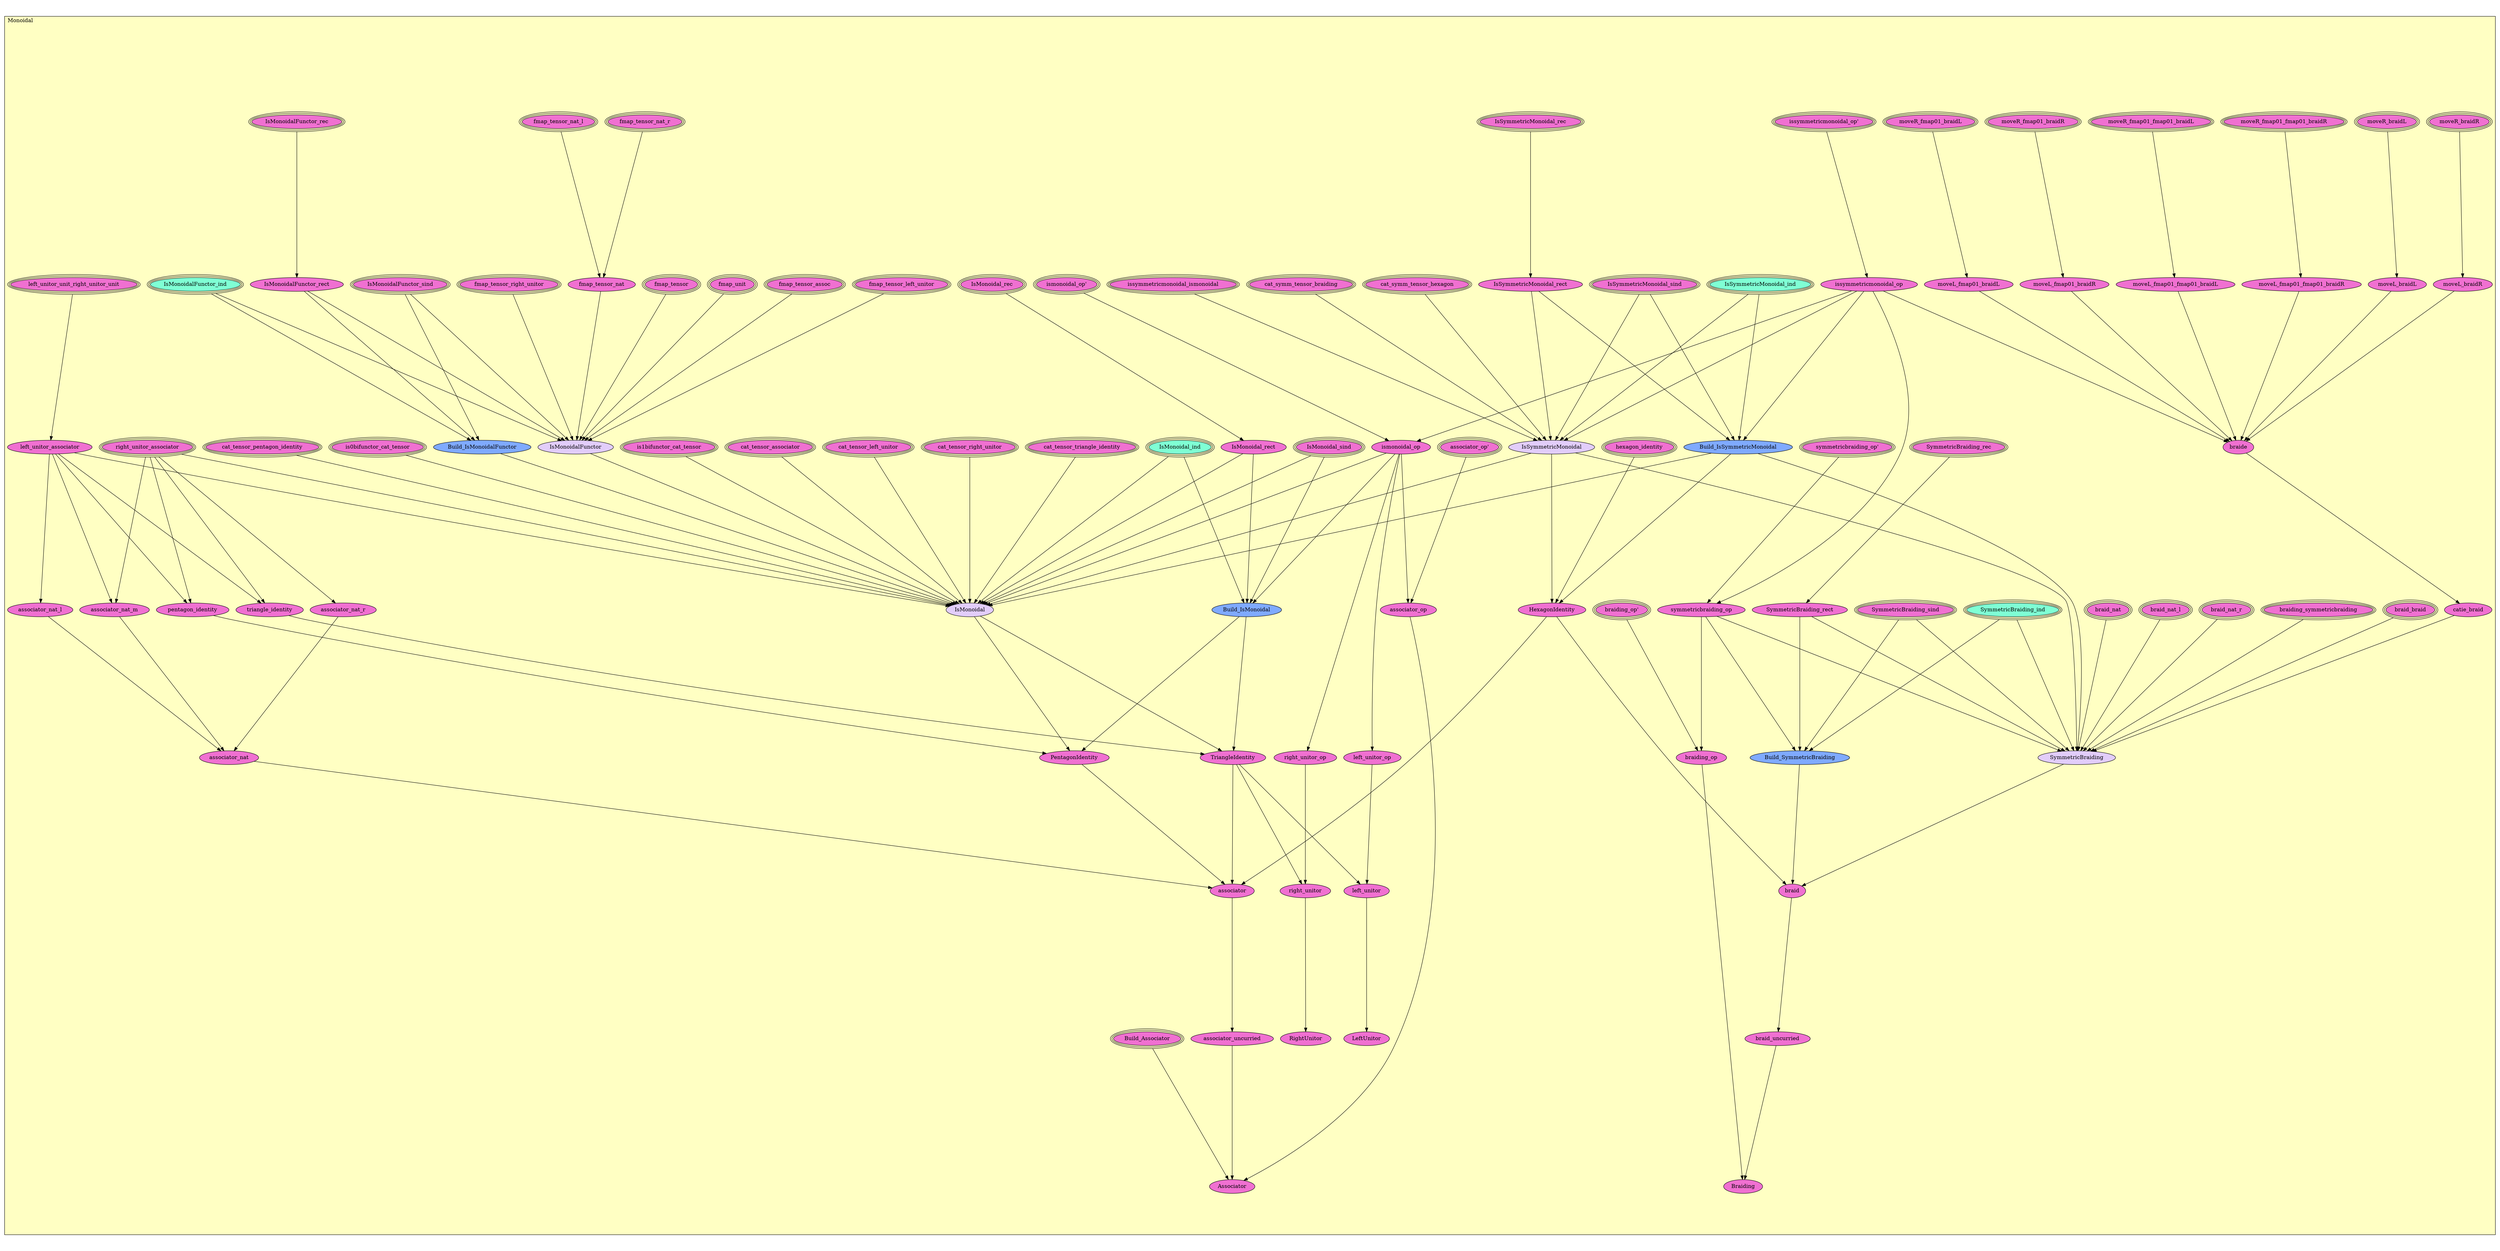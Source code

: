 digraph HoTT_WildCat_Monoidal {
  graph [ratio=0.5]
  node [style=filled]
Monoidal_fmap_tensor_nat_r [label="fmap_tensor_nat_r", URL=<Monoidal.html#fmap_tensor_nat_r>, peripheries=3, fillcolor="#F070D1"] ;
Monoidal_fmap_tensor_nat_l [label="fmap_tensor_nat_l", URL=<Monoidal.html#fmap_tensor_nat_l>, peripheries=3, fillcolor="#F070D1"] ;
Monoidal_fmap_tensor_nat [label="fmap_tensor_nat", URL=<Monoidal.html#fmap_tensor_nat>, fillcolor="#F070D1"] ;
Monoidal_fmap_tensor_right_unitor [label="fmap_tensor_right_unitor", URL=<Monoidal.html#fmap_tensor_right_unitor>, peripheries=3, fillcolor="#F070D1"] ;
Monoidal_fmap_tensor_left_unitor [label="fmap_tensor_left_unitor", URL=<Monoidal.html#fmap_tensor_left_unitor>, peripheries=3, fillcolor="#F070D1"] ;
Monoidal_fmap_tensor_assoc [label="fmap_tensor_assoc", URL=<Monoidal.html#fmap_tensor_assoc>, peripheries=3, fillcolor="#F070D1"] ;
Monoidal_fmap_unit [label="fmap_unit", URL=<Monoidal.html#fmap_unit>, peripheries=3, fillcolor="#F070D1"] ;
Monoidal_fmap_tensor [label="fmap_tensor", URL=<Monoidal.html#fmap_tensor>, peripheries=3, fillcolor="#F070D1"] ;
Monoidal_IsMonoidalFunctor_sind [label="IsMonoidalFunctor_sind", URL=<Monoidal.html#IsMonoidalFunctor_sind>, peripheries=3, fillcolor="#F070D1"] ;
Monoidal_IsMonoidalFunctor_rec [label="IsMonoidalFunctor_rec", URL=<Monoidal.html#IsMonoidalFunctor_rec>, peripheries=3, fillcolor="#F070D1"] ;
Monoidal_IsMonoidalFunctor_ind [label="IsMonoidalFunctor_ind", URL=<Monoidal.html#IsMonoidalFunctor_ind>, peripheries=3, fillcolor="#7FFFD4"] ;
Monoidal_IsMonoidalFunctor_rect [label="IsMonoidalFunctor_rect", URL=<Monoidal.html#IsMonoidalFunctor_rect>, fillcolor="#F070D1"] ;
Monoidal_Build_IsMonoidalFunctor [label="Build_IsMonoidalFunctor", URL=<Monoidal.html#Build_IsMonoidalFunctor>, fillcolor="#7FAAFF"] ;
Monoidal_IsMonoidalFunctor [label="IsMonoidalFunctor", URL=<Monoidal.html#IsMonoidalFunctor>, fillcolor="#E2CDFA"] ;
Monoidal_left_unitor_unit_right_unitor_unit [label="left_unitor_unit_right_unitor_unit", URL=<Monoidal.html#left_unitor_unit_right_unitor_unit>, peripheries=3, fillcolor="#F070D1"] ;
Monoidal_right_unitor_associator [label="right_unitor_associator", URL=<Monoidal.html#right_unitor_associator>, peripheries=3, fillcolor="#F070D1"] ;
Monoidal_left_unitor_associator [label="left_unitor_associator", URL=<Monoidal.html#left_unitor_associator>, fillcolor="#F070D1"] ;
Monoidal_issymmetricmonoidal_op_ [label="issymmetricmonoidal_op'", URL=<Monoidal.html#issymmetricmonoidal_op'>, peripheries=3, fillcolor="#F070D1"] ;
Monoidal_issymmetricmonoidal_op [label="issymmetricmonoidal_op", URL=<Monoidal.html#issymmetricmonoidal_op>, fillcolor="#F070D1"] ;
Monoidal_ismonoidal_op_ [label="ismonoidal_op'", URL=<Monoidal.html#ismonoidal_op'>, peripheries=3, fillcolor="#F070D1"] ;
Monoidal_ismonoidal_op [label="ismonoidal_op", URL=<Monoidal.html#ismonoidal_op>, fillcolor="#F070D1"] ;
Monoidal_symmetricbraiding_op_ [label="symmetricbraiding_op'", URL=<Monoidal.html#symmetricbraiding_op'>, peripheries=3, fillcolor="#F070D1"] ;
Monoidal_symmetricbraiding_op [label="symmetricbraiding_op", URL=<Monoidal.html#symmetricbraiding_op>, fillcolor="#F070D1"] ;
Monoidal_braid_nat_r [label="braid_nat_r", URL=<Monoidal.html#braid_nat_r>, peripheries=3, fillcolor="#F070D1"] ;
Monoidal_braid_nat_l [label="braid_nat_l", URL=<Monoidal.html#braid_nat_l>, peripheries=3, fillcolor="#F070D1"] ;
Monoidal_braid_nat [label="braid_nat", URL=<Monoidal.html#braid_nat>, peripheries=3, fillcolor="#F070D1"] ;
Monoidal_moveR_fmap01_fmap01_braidR [label="moveR_fmap01_fmap01_braidR", URL=<Monoidal.html#moveR_fmap01_fmap01_braidR>, peripheries=3, fillcolor="#F070D1"] ;
Monoidal_moveR_fmap01_fmap01_braidL [label="moveR_fmap01_fmap01_braidL", URL=<Monoidal.html#moveR_fmap01_fmap01_braidL>, peripheries=3, fillcolor="#F070D1"] ;
Monoidal_moveL_fmap01_fmap01_braidR [label="moveL_fmap01_fmap01_braidR", URL=<Monoidal.html#moveL_fmap01_fmap01_braidR>, fillcolor="#F070D1"] ;
Monoidal_moveL_fmap01_fmap01_braidL [label="moveL_fmap01_fmap01_braidL", URL=<Monoidal.html#moveL_fmap01_fmap01_braidL>, fillcolor="#F070D1"] ;
Monoidal_moveR_fmap01_braidR [label="moveR_fmap01_braidR", URL=<Monoidal.html#moveR_fmap01_braidR>, peripheries=3, fillcolor="#F070D1"] ;
Monoidal_moveR_fmap01_braidL [label="moveR_fmap01_braidL", URL=<Monoidal.html#moveR_fmap01_braidL>, peripheries=3, fillcolor="#F070D1"] ;
Monoidal_moveL_fmap01_braidR [label="moveL_fmap01_braidR", URL=<Monoidal.html#moveL_fmap01_braidR>, fillcolor="#F070D1"] ;
Monoidal_moveL_fmap01_braidL [label="moveL_fmap01_braidL", URL=<Monoidal.html#moveL_fmap01_braidL>, fillcolor="#F070D1"] ;
Monoidal_moveR_braidR [label="moveR_braidR", URL=<Monoidal.html#moveR_braidR>, peripheries=3, fillcolor="#F070D1"] ;
Monoidal_moveR_braidL [label="moveR_braidL", URL=<Monoidal.html#moveR_braidL>, peripheries=3, fillcolor="#F070D1"] ;
Monoidal_moveL_braidR [label="moveL_braidR", URL=<Monoidal.html#moveL_braidR>, fillcolor="#F070D1"] ;
Monoidal_moveL_braidL [label="moveL_braidL", URL=<Monoidal.html#moveL_braidL>, fillcolor="#F070D1"] ;
Monoidal_braide [label="braide", URL=<Monoidal.html#braide>, fillcolor="#F070D1"] ;
Monoidal_catie_braid [label="catie_braid", URL=<Monoidal.html#catie_braid>, fillcolor="#F070D1"] ;
Monoidal_braiding_op_ [label="braiding_op'", URL=<Monoidal.html#braiding_op'>, peripheries=3, fillcolor="#F070D1"] ;
Monoidal_braiding_op [label="braiding_op", URL=<Monoidal.html#braiding_op>, fillcolor="#F070D1"] ;
Monoidal_right_unitor_op [label="right_unitor_op", URL=<Monoidal.html#right_unitor_op>, fillcolor="#F070D1"] ;
Monoidal_left_unitor_op [label="left_unitor_op", URL=<Monoidal.html#left_unitor_op>, fillcolor="#F070D1"] ;
Monoidal_associator_op_ [label="associator_op'", URL=<Monoidal.html#associator_op'>, peripheries=3, fillcolor="#F070D1"] ;
Monoidal_associator_op [label="associator_op", URL=<Monoidal.html#associator_op>, fillcolor="#F070D1"] ;
Monoidal_associator_nat_r [label="associator_nat_r", URL=<Monoidal.html#associator_nat_r>, fillcolor="#F070D1"] ;
Monoidal_associator_nat_m [label="associator_nat_m", URL=<Monoidal.html#associator_nat_m>, fillcolor="#F070D1"] ;
Monoidal_associator_nat_l [label="associator_nat_l", URL=<Monoidal.html#associator_nat_l>, fillcolor="#F070D1"] ;
Monoidal_associator_nat [label="associator_nat", URL=<Monoidal.html#associator_nat>, fillcolor="#F070D1"] ;
Monoidal_cat_symm_tensor_hexagon [label="cat_symm_tensor_hexagon", URL=<Monoidal.html#cat_symm_tensor_hexagon>, peripheries=3, fillcolor="#F070D1"] ;
Monoidal_cat_symm_tensor_braiding [label="cat_symm_tensor_braiding", URL=<Monoidal.html#cat_symm_tensor_braiding>, peripheries=3, fillcolor="#F070D1"] ;
Monoidal_issymmetricmonoidal_ismonoidal [label="issymmetricmonoidal_ismonoidal", URL=<Monoidal.html#issymmetricmonoidal_ismonoidal>, peripheries=3, fillcolor="#F070D1"] ;
Monoidal_IsSymmetricMonoidal_sind [label="IsSymmetricMonoidal_sind", URL=<Monoidal.html#IsSymmetricMonoidal_sind>, peripheries=3, fillcolor="#F070D1"] ;
Monoidal_IsSymmetricMonoidal_rec [label="IsSymmetricMonoidal_rec", URL=<Monoidal.html#IsSymmetricMonoidal_rec>, peripheries=3, fillcolor="#F070D1"] ;
Monoidal_IsSymmetricMonoidal_ind [label="IsSymmetricMonoidal_ind", URL=<Monoidal.html#IsSymmetricMonoidal_ind>, peripheries=3, fillcolor="#7FFFD4"] ;
Monoidal_IsSymmetricMonoidal_rect [label="IsSymmetricMonoidal_rect", URL=<Monoidal.html#IsSymmetricMonoidal_rect>, fillcolor="#F070D1"] ;
Monoidal_Build_IsSymmetricMonoidal [label="Build_IsSymmetricMonoidal", URL=<Monoidal.html#Build_IsSymmetricMonoidal>, fillcolor="#7FAAFF"] ;
Monoidal_IsSymmetricMonoidal [label="IsSymmetricMonoidal", URL=<Monoidal.html#IsSymmetricMonoidal>, fillcolor="#E2CDFA"] ;
Monoidal_cat_tensor_pentagon_identity [label="cat_tensor_pentagon_identity", URL=<Monoidal.html#cat_tensor_pentagon_identity>, peripheries=3, fillcolor="#F070D1"] ;
Monoidal_cat_tensor_triangle_identity [label="cat_tensor_triangle_identity", URL=<Monoidal.html#cat_tensor_triangle_identity>, peripheries=3, fillcolor="#F070D1"] ;
Monoidal_cat_tensor_right_unitor [label="cat_tensor_right_unitor", URL=<Monoidal.html#cat_tensor_right_unitor>, peripheries=3, fillcolor="#F070D1"] ;
Monoidal_cat_tensor_left_unitor [label="cat_tensor_left_unitor", URL=<Monoidal.html#cat_tensor_left_unitor>, peripheries=3, fillcolor="#F070D1"] ;
Monoidal_cat_tensor_associator [label="cat_tensor_associator", URL=<Monoidal.html#cat_tensor_associator>, peripheries=3, fillcolor="#F070D1"] ;
Monoidal_is1bifunctor_cat_tensor [label="is1bifunctor_cat_tensor", URL=<Monoidal.html#is1bifunctor_cat_tensor>, peripheries=3, fillcolor="#F070D1"] ;
Monoidal_is0bifunctor_cat_tensor [label="is0bifunctor_cat_tensor", URL=<Monoidal.html#is0bifunctor_cat_tensor>, peripheries=3, fillcolor="#F070D1"] ;
Monoidal_IsMonoidal_sind [label="IsMonoidal_sind", URL=<Monoidal.html#IsMonoidal_sind>, peripheries=3, fillcolor="#F070D1"] ;
Monoidal_IsMonoidal_rec [label="IsMonoidal_rec", URL=<Monoidal.html#IsMonoidal_rec>, peripheries=3, fillcolor="#F070D1"] ;
Monoidal_IsMonoidal_ind [label="IsMonoidal_ind", URL=<Monoidal.html#IsMonoidal_ind>, peripheries=3, fillcolor="#7FFFD4"] ;
Monoidal_IsMonoidal_rect [label="IsMonoidal_rect", URL=<Monoidal.html#IsMonoidal_rect>, fillcolor="#F070D1"] ;
Monoidal_Build_IsMonoidal [label="Build_IsMonoidal", URL=<Monoidal.html#Build_IsMonoidal>, fillcolor="#7FAAFF"] ;
Monoidal_IsMonoidal [label="IsMonoidal", URL=<Monoidal.html#IsMonoidal>, fillcolor="#E2CDFA"] ;
Monoidal_hexagon_identity [label="hexagon_identity", URL=<Monoidal.html#hexagon_identity>, peripheries=3, fillcolor="#F070D1"] ;
Monoidal_HexagonIdentity [label="HexagonIdentity", URL=<Monoidal.html#HexagonIdentity>, fillcolor="#F070D1"] ;
Monoidal_braid_braid [label="braid_braid", URL=<Monoidal.html#braid_braid>, peripheries=3, fillcolor="#F070D1"] ;
Monoidal_braiding_symmetricbraiding [label="braiding_symmetricbraiding", URL=<Monoidal.html#braiding_symmetricbraiding>, peripheries=3, fillcolor="#F070D1"] ;
Monoidal_SymmetricBraiding_sind [label="SymmetricBraiding_sind", URL=<Monoidal.html#SymmetricBraiding_sind>, peripheries=3, fillcolor="#F070D1"] ;
Monoidal_SymmetricBraiding_rec [label="SymmetricBraiding_rec", URL=<Monoidal.html#SymmetricBraiding_rec>, peripheries=3, fillcolor="#F070D1"] ;
Monoidal_SymmetricBraiding_ind [label="SymmetricBraiding_ind", URL=<Monoidal.html#SymmetricBraiding_ind>, peripheries=3, fillcolor="#7FFFD4"] ;
Monoidal_SymmetricBraiding_rect [label="SymmetricBraiding_rect", URL=<Monoidal.html#SymmetricBraiding_rect>, fillcolor="#F070D1"] ;
Monoidal_Build_SymmetricBraiding [label="Build_SymmetricBraiding", URL=<Monoidal.html#Build_SymmetricBraiding>, fillcolor="#7FAAFF"] ;
Monoidal_SymmetricBraiding [label="SymmetricBraiding", URL=<Monoidal.html#SymmetricBraiding>, fillcolor="#E2CDFA"] ;
Monoidal_braid [label="braid", URL=<Monoidal.html#braid>, fillcolor="#F070D1"] ;
Monoidal_braid_uncurried [label="braid_uncurried", URL=<Monoidal.html#braid_uncurried>, fillcolor="#F070D1"] ;
Monoidal_Braiding [label="Braiding", URL=<Monoidal.html#Braiding>, fillcolor="#F070D1"] ;
Monoidal_pentagon_identity [label="pentagon_identity", URL=<Monoidal.html#pentagon_identity>, fillcolor="#F070D1"] ;
Monoidal_PentagonIdentity [label="PentagonIdentity", URL=<Monoidal.html#PentagonIdentity>, fillcolor="#F070D1"] ;
Monoidal_triangle_identity [label="triangle_identity", URL=<Monoidal.html#triangle_identity>, fillcolor="#F070D1"] ;
Monoidal_TriangleIdentity [label="TriangleIdentity", URL=<Monoidal.html#TriangleIdentity>, fillcolor="#F070D1"] ;
Monoidal_right_unitor [label="right_unitor", URL=<Monoidal.html#right_unitor>, fillcolor="#F070D1"] ;
Monoidal_RightUnitor [label="RightUnitor", URL=<Monoidal.html#RightUnitor>, fillcolor="#F070D1"] ;
Monoidal_left_unitor [label="left_unitor", URL=<Monoidal.html#left_unitor>, fillcolor="#F070D1"] ;
Monoidal_LeftUnitor [label="LeftUnitor", URL=<Monoidal.html#LeftUnitor>, fillcolor="#F070D1"] ;
Monoidal_Build_Associator [label="Build_Associator", URL=<Monoidal.html#Build_Associator>, peripheries=3, fillcolor="#F070D1"] ;
Monoidal_associator [label="associator", URL=<Monoidal.html#associator>, fillcolor="#F070D1"] ;
Monoidal_associator_uncurried [label="associator_uncurried", URL=<Monoidal.html#associator_uncurried>, fillcolor="#F070D1"] ;
Monoidal_Associator [label="Associator", URL=<Monoidal.html#Associator>, fillcolor="#F070D1"] ;
  Monoidal_fmap_tensor_nat_r -> Monoidal_fmap_tensor_nat [] ;
  Monoidal_fmap_tensor_nat_l -> Monoidal_fmap_tensor_nat [] ;
  Monoidal_fmap_tensor_nat -> Monoidal_IsMonoidalFunctor [] ;
  Monoidal_fmap_tensor_right_unitor -> Monoidal_IsMonoidalFunctor [] ;
  Monoidal_fmap_tensor_left_unitor -> Monoidal_IsMonoidalFunctor [] ;
  Monoidal_fmap_tensor_assoc -> Monoidal_IsMonoidalFunctor [] ;
  Monoidal_fmap_unit -> Monoidal_IsMonoidalFunctor [] ;
  Monoidal_fmap_tensor -> Monoidal_IsMonoidalFunctor [] ;
  Monoidal_IsMonoidalFunctor_sind -> Monoidal_Build_IsMonoidalFunctor [] ;
  Monoidal_IsMonoidalFunctor_sind -> Monoidal_IsMonoidalFunctor [] ;
  Monoidal_IsMonoidalFunctor_rec -> Monoidal_IsMonoidalFunctor_rect [] ;
  Monoidal_IsMonoidalFunctor_ind -> Monoidal_Build_IsMonoidalFunctor [] ;
  Monoidal_IsMonoidalFunctor_ind -> Monoidal_IsMonoidalFunctor [] ;
  Monoidal_IsMonoidalFunctor_rect -> Monoidal_Build_IsMonoidalFunctor [] ;
  Monoidal_IsMonoidalFunctor_rect -> Monoidal_IsMonoidalFunctor [] ;
  Monoidal_Build_IsMonoidalFunctor -> Monoidal_IsMonoidal [] ;
  Monoidal_IsMonoidalFunctor -> Monoidal_IsMonoidal [] ;
  Monoidal_left_unitor_unit_right_unitor_unit -> Monoidal_left_unitor_associator [] ;
  Monoidal_right_unitor_associator -> Monoidal_associator_nat_r [] ;
  Monoidal_right_unitor_associator -> Monoidal_associator_nat_m [] ;
  Monoidal_right_unitor_associator -> Monoidal_IsMonoidal [] ;
  Monoidal_right_unitor_associator -> Monoidal_pentagon_identity [] ;
  Monoidal_right_unitor_associator -> Monoidal_triangle_identity [] ;
  Monoidal_left_unitor_associator -> Monoidal_associator_nat_m [] ;
  Monoidal_left_unitor_associator -> Monoidal_associator_nat_l [] ;
  Monoidal_left_unitor_associator -> Monoidal_IsMonoidal [] ;
  Monoidal_left_unitor_associator -> Monoidal_pentagon_identity [] ;
  Monoidal_left_unitor_associator -> Monoidal_triangle_identity [] ;
  Monoidal_issymmetricmonoidal_op_ -> Monoidal_issymmetricmonoidal_op [] ;
  Monoidal_issymmetricmonoidal_op -> Monoidal_ismonoidal_op [] ;
  Monoidal_issymmetricmonoidal_op -> Monoidal_symmetricbraiding_op [] ;
  Monoidal_issymmetricmonoidal_op -> Monoidal_braide [] ;
  Monoidal_issymmetricmonoidal_op -> Monoidal_Build_IsSymmetricMonoidal [] ;
  Monoidal_issymmetricmonoidal_op -> Monoidal_IsSymmetricMonoidal [] ;
  Monoidal_ismonoidal_op_ -> Monoidal_ismonoidal_op [] ;
  Monoidal_ismonoidal_op -> Monoidal_right_unitor_op [] ;
  Monoidal_ismonoidal_op -> Monoidal_left_unitor_op [] ;
  Monoidal_ismonoidal_op -> Monoidal_associator_op [] ;
  Monoidal_ismonoidal_op -> Monoidal_Build_IsMonoidal [] ;
  Monoidal_ismonoidal_op -> Monoidal_IsMonoidal [] ;
  Monoidal_symmetricbraiding_op_ -> Monoidal_symmetricbraiding_op [] ;
  Monoidal_symmetricbraiding_op -> Monoidal_braiding_op [] ;
  Monoidal_symmetricbraiding_op -> Monoidal_Build_SymmetricBraiding [] ;
  Monoidal_symmetricbraiding_op -> Monoidal_SymmetricBraiding [] ;
  Monoidal_braid_nat_r -> Monoidal_SymmetricBraiding [] ;
  Monoidal_braid_nat_l -> Monoidal_SymmetricBraiding [] ;
  Monoidal_braid_nat -> Monoidal_SymmetricBraiding [] ;
  Monoidal_moveR_fmap01_fmap01_braidR -> Monoidal_moveL_fmap01_fmap01_braidR [] ;
  Monoidal_moveR_fmap01_fmap01_braidL -> Monoidal_moveL_fmap01_fmap01_braidL [] ;
  Monoidal_moveL_fmap01_fmap01_braidR -> Monoidal_braide [] ;
  Monoidal_moveL_fmap01_fmap01_braidL -> Monoidal_braide [] ;
  Monoidal_moveR_fmap01_braidR -> Monoidal_moveL_fmap01_braidR [] ;
  Monoidal_moveR_fmap01_braidL -> Monoidal_moveL_fmap01_braidL [] ;
  Monoidal_moveL_fmap01_braidR -> Monoidal_braide [] ;
  Monoidal_moveL_fmap01_braidL -> Monoidal_braide [] ;
  Monoidal_moveR_braidR -> Monoidal_moveL_braidR [] ;
  Monoidal_moveR_braidL -> Monoidal_moveL_braidL [] ;
  Monoidal_moveL_braidR -> Monoidal_braide [] ;
  Monoidal_moveL_braidL -> Monoidal_braide [] ;
  Monoidal_braide -> Monoidal_catie_braid [] ;
  Monoidal_catie_braid -> Monoidal_SymmetricBraiding [] ;
  Monoidal_braiding_op_ -> Monoidal_braiding_op [] ;
  Monoidal_braiding_op -> Monoidal_Braiding [] ;
  Monoidal_right_unitor_op -> Monoidal_right_unitor [] ;
  Monoidal_left_unitor_op -> Monoidal_left_unitor [] ;
  Monoidal_associator_op_ -> Monoidal_associator_op [] ;
  Monoidal_associator_op -> Monoidal_Associator [] ;
  Monoidal_associator_nat_r -> Monoidal_associator_nat [] ;
  Monoidal_associator_nat_m -> Monoidal_associator_nat [] ;
  Monoidal_associator_nat_l -> Monoidal_associator_nat [] ;
  Monoidal_associator_nat -> Monoidal_associator [] ;
  Monoidal_cat_symm_tensor_hexagon -> Monoidal_IsSymmetricMonoidal [] ;
  Monoidal_cat_symm_tensor_braiding -> Monoidal_IsSymmetricMonoidal [] ;
  Monoidal_issymmetricmonoidal_ismonoidal -> Monoidal_IsSymmetricMonoidal [] ;
  Monoidal_IsSymmetricMonoidal_sind -> Monoidal_Build_IsSymmetricMonoidal [] ;
  Monoidal_IsSymmetricMonoidal_sind -> Monoidal_IsSymmetricMonoidal [] ;
  Monoidal_IsSymmetricMonoidal_rec -> Monoidal_IsSymmetricMonoidal_rect [] ;
  Monoidal_IsSymmetricMonoidal_ind -> Monoidal_Build_IsSymmetricMonoidal [] ;
  Monoidal_IsSymmetricMonoidal_ind -> Monoidal_IsSymmetricMonoidal [] ;
  Monoidal_IsSymmetricMonoidal_rect -> Monoidal_Build_IsSymmetricMonoidal [] ;
  Monoidal_IsSymmetricMonoidal_rect -> Monoidal_IsSymmetricMonoidal [] ;
  Monoidal_Build_IsSymmetricMonoidal -> Monoidal_IsMonoidal [] ;
  Monoidal_Build_IsSymmetricMonoidal -> Monoidal_HexagonIdentity [] ;
  Monoidal_Build_IsSymmetricMonoidal -> Monoidal_SymmetricBraiding [] ;
  Monoidal_IsSymmetricMonoidal -> Monoidal_IsMonoidal [] ;
  Monoidal_IsSymmetricMonoidal -> Monoidal_HexagonIdentity [] ;
  Monoidal_IsSymmetricMonoidal -> Monoidal_SymmetricBraiding [] ;
  Monoidal_cat_tensor_pentagon_identity -> Monoidal_IsMonoidal [] ;
  Monoidal_cat_tensor_triangle_identity -> Monoidal_IsMonoidal [] ;
  Monoidal_cat_tensor_right_unitor -> Monoidal_IsMonoidal [] ;
  Monoidal_cat_tensor_left_unitor -> Monoidal_IsMonoidal [] ;
  Monoidal_cat_tensor_associator -> Monoidal_IsMonoidal [] ;
  Monoidal_is1bifunctor_cat_tensor -> Monoidal_IsMonoidal [] ;
  Monoidal_is0bifunctor_cat_tensor -> Monoidal_IsMonoidal [] ;
  Monoidal_IsMonoidal_sind -> Monoidal_Build_IsMonoidal [] ;
  Monoidal_IsMonoidal_sind -> Monoidal_IsMonoidal [] ;
  Monoidal_IsMonoidal_rec -> Monoidal_IsMonoidal_rect [] ;
  Monoidal_IsMonoidal_ind -> Monoidal_Build_IsMonoidal [] ;
  Monoidal_IsMonoidal_ind -> Monoidal_IsMonoidal [] ;
  Monoidal_IsMonoidal_rect -> Monoidal_Build_IsMonoidal [] ;
  Monoidal_IsMonoidal_rect -> Monoidal_IsMonoidal [] ;
  Monoidal_Build_IsMonoidal -> Monoidal_PentagonIdentity [] ;
  Monoidal_Build_IsMonoidal -> Monoidal_TriangleIdentity [] ;
  Monoidal_IsMonoidal -> Monoidal_PentagonIdentity [] ;
  Monoidal_IsMonoidal -> Monoidal_TriangleIdentity [] ;
  Monoidal_hexagon_identity -> Monoidal_HexagonIdentity [] ;
  Monoidal_HexagonIdentity -> Monoidal_braid [] ;
  Monoidal_HexagonIdentity -> Monoidal_associator [] ;
  Monoidal_braid_braid -> Monoidal_SymmetricBraiding [] ;
  Monoidal_braiding_symmetricbraiding -> Monoidal_SymmetricBraiding [] ;
  Monoidal_SymmetricBraiding_sind -> Monoidal_Build_SymmetricBraiding [] ;
  Monoidal_SymmetricBraiding_sind -> Monoidal_SymmetricBraiding [] ;
  Monoidal_SymmetricBraiding_rec -> Monoidal_SymmetricBraiding_rect [] ;
  Monoidal_SymmetricBraiding_ind -> Monoidal_Build_SymmetricBraiding [] ;
  Monoidal_SymmetricBraiding_ind -> Monoidal_SymmetricBraiding [] ;
  Monoidal_SymmetricBraiding_rect -> Monoidal_Build_SymmetricBraiding [] ;
  Monoidal_SymmetricBraiding_rect -> Monoidal_SymmetricBraiding [] ;
  Monoidal_Build_SymmetricBraiding -> Monoidal_braid [] ;
  Monoidal_SymmetricBraiding -> Monoidal_braid [] ;
  Monoidal_braid -> Monoidal_braid_uncurried [] ;
  Monoidal_braid_uncurried -> Monoidal_Braiding [] ;
  Monoidal_pentagon_identity -> Monoidal_PentagonIdentity [] ;
  Monoidal_PentagonIdentity -> Monoidal_associator [] ;
  Monoidal_triangle_identity -> Monoidal_TriangleIdentity [] ;
  Monoidal_TriangleIdentity -> Monoidal_right_unitor [] ;
  Monoidal_TriangleIdentity -> Monoidal_left_unitor [] ;
  Monoidal_TriangleIdentity -> Monoidal_associator [] ;
  Monoidal_right_unitor -> Monoidal_RightUnitor [] ;
  Monoidal_left_unitor -> Monoidal_LeftUnitor [] ;
  Monoidal_Build_Associator -> Monoidal_Associator [] ;
  Monoidal_associator -> Monoidal_associator_uncurried [] ;
  Monoidal_associator_uncurried -> Monoidal_Associator [] ;
subgraph cluster_Monoidal { label="Monoidal"; fillcolor="#FFFFC3"; labeljust=l; style=filled 
Monoidal_Associator; Monoidal_associator_uncurried; Monoidal_associator; Monoidal_Build_Associator; Monoidal_LeftUnitor; Monoidal_left_unitor; Monoidal_RightUnitor; Monoidal_right_unitor; Monoidal_TriangleIdentity; Monoidal_triangle_identity; Monoidal_PentagonIdentity; Monoidal_pentagon_identity; Monoidal_Braiding; Monoidal_braid_uncurried; Monoidal_braid; Monoidal_SymmetricBraiding; Monoidal_Build_SymmetricBraiding; Monoidal_SymmetricBraiding_rect; Monoidal_SymmetricBraiding_ind; Monoidal_SymmetricBraiding_rec; Monoidal_SymmetricBraiding_sind; Monoidal_braiding_symmetricbraiding; Monoidal_braid_braid; Monoidal_HexagonIdentity; Monoidal_hexagon_identity; Monoidal_IsMonoidal; Monoidal_Build_IsMonoidal; Monoidal_IsMonoidal_rect; Monoidal_IsMonoidal_ind; Monoidal_IsMonoidal_rec; Monoidal_IsMonoidal_sind; Monoidal_is0bifunctor_cat_tensor; Monoidal_is1bifunctor_cat_tensor; Monoidal_cat_tensor_associator; Monoidal_cat_tensor_left_unitor; Monoidal_cat_tensor_right_unitor; Monoidal_cat_tensor_triangle_identity; Monoidal_cat_tensor_pentagon_identity; Monoidal_IsSymmetricMonoidal; Monoidal_Build_IsSymmetricMonoidal; Monoidal_IsSymmetricMonoidal_rect; Monoidal_IsSymmetricMonoidal_ind; Monoidal_IsSymmetricMonoidal_rec; Monoidal_IsSymmetricMonoidal_sind; Monoidal_issymmetricmonoidal_ismonoidal; Monoidal_cat_symm_tensor_braiding; Monoidal_cat_symm_tensor_hexagon; Monoidal_associator_nat; Monoidal_associator_nat_l; Monoidal_associator_nat_m; Monoidal_associator_nat_r; Monoidal_associator_op; Monoidal_associator_op_; Monoidal_left_unitor_op; Monoidal_right_unitor_op; Monoidal_braiding_op; Monoidal_braiding_op_; Monoidal_catie_braid; Monoidal_braide; Monoidal_moveL_braidL; Monoidal_moveL_braidR; Monoidal_moveR_braidL; Monoidal_moveR_braidR; Monoidal_moveL_fmap01_braidL; Monoidal_moveL_fmap01_braidR; Monoidal_moveR_fmap01_braidL; Monoidal_moveR_fmap01_braidR; Monoidal_moveL_fmap01_fmap01_braidL; Monoidal_moveL_fmap01_fmap01_braidR; Monoidal_moveR_fmap01_fmap01_braidL; Monoidal_moveR_fmap01_fmap01_braidR; Monoidal_braid_nat; Monoidal_braid_nat_l; Monoidal_braid_nat_r; Monoidal_symmetricbraiding_op; Monoidal_symmetricbraiding_op_; Monoidal_ismonoidal_op; Monoidal_ismonoidal_op_; Monoidal_issymmetricmonoidal_op; Monoidal_issymmetricmonoidal_op_; Monoidal_left_unitor_associator; Monoidal_right_unitor_associator; Monoidal_left_unitor_unit_right_unitor_unit; Monoidal_IsMonoidalFunctor; Monoidal_Build_IsMonoidalFunctor; Monoidal_IsMonoidalFunctor_rect; Monoidal_IsMonoidalFunctor_ind; Monoidal_IsMonoidalFunctor_rec; Monoidal_IsMonoidalFunctor_sind; Monoidal_fmap_tensor; Monoidal_fmap_unit; Monoidal_fmap_tensor_assoc; Monoidal_fmap_tensor_left_unitor; Monoidal_fmap_tensor_right_unitor; Monoidal_fmap_tensor_nat; Monoidal_fmap_tensor_nat_l; Monoidal_fmap_tensor_nat_r; };
} /* END */
